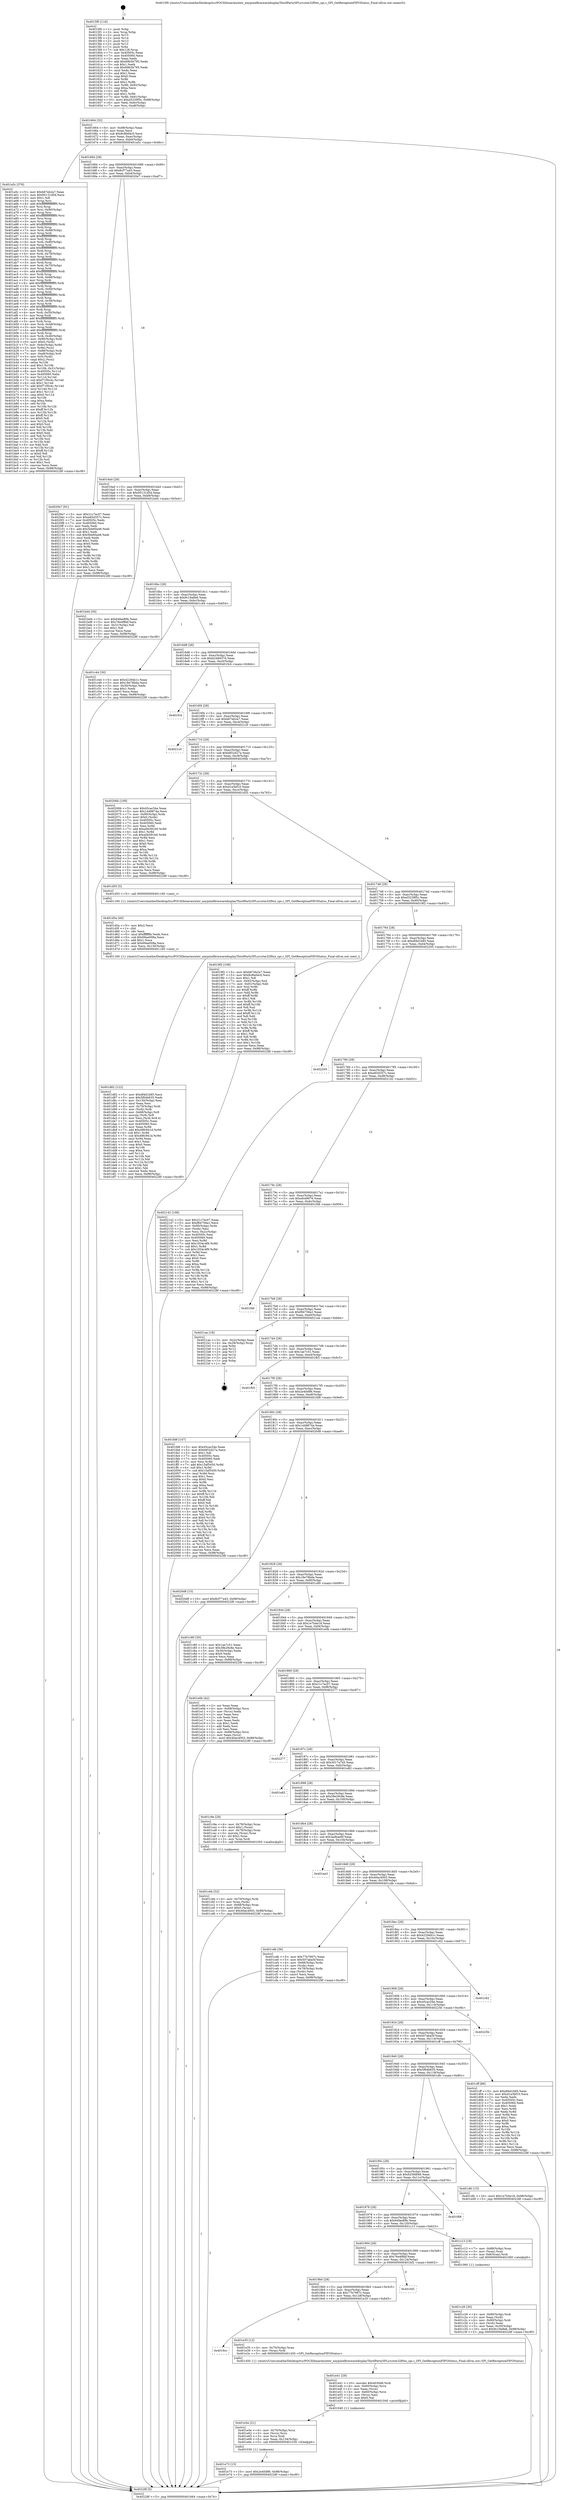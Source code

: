 digraph "0x4015f0" {
  label = "0x4015f0 (/mnt/c/Users/mathe/Desktop/tcc/POCII/binaries/extr_anypixelfirmwaredisplayThirdPartySPLsrcstm32f0xx_spi.c_SPI_GetReceptionFIFOStatus_Final-ollvm.out::main(0))"
  labelloc = "t"
  node[shape=record]

  Entry [label="",width=0.3,height=0.3,shape=circle,fillcolor=black,style=filled]
  "0x401664" [label="{
     0x401664 [32]\l
     | [instrs]\l
     &nbsp;&nbsp;0x401664 \<+6\>: mov -0x98(%rbp),%eax\l
     &nbsp;&nbsp;0x40166a \<+2\>: mov %eax,%ecx\l
     &nbsp;&nbsp;0x40166c \<+6\>: sub $0x8c8bd4c0,%ecx\l
     &nbsp;&nbsp;0x401672 \<+6\>: mov %eax,-0xac(%rbp)\l
     &nbsp;&nbsp;0x401678 \<+6\>: mov %ecx,-0xb0(%rbp)\l
     &nbsp;&nbsp;0x40167e \<+6\>: je 0000000000401a5c \<main+0x46c\>\l
  }"]
  "0x401a5c" [label="{
     0x401a5c [376]\l
     | [instrs]\l
     &nbsp;&nbsp;0x401a5c \<+5\>: mov $0xb67eb2a7,%eax\l
     &nbsp;&nbsp;0x401a61 \<+5\>: mov $0x95131d5d,%ecx\l
     &nbsp;&nbsp;0x401a66 \<+2\>: mov $0x1,%dl\l
     &nbsp;&nbsp;0x401a68 \<+3\>: mov %rsp,%rsi\l
     &nbsp;&nbsp;0x401a6b \<+4\>: add $0xfffffffffffffff0,%rsi\l
     &nbsp;&nbsp;0x401a6f \<+3\>: mov %rsi,%rsp\l
     &nbsp;&nbsp;0x401a72 \<+7\>: mov %rsi,-0x90(%rbp)\l
     &nbsp;&nbsp;0x401a79 \<+3\>: mov %rsp,%rsi\l
     &nbsp;&nbsp;0x401a7c \<+4\>: add $0xfffffffffffffff0,%rsi\l
     &nbsp;&nbsp;0x401a80 \<+3\>: mov %rsi,%rsp\l
     &nbsp;&nbsp;0x401a83 \<+3\>: mov %rsp,%rdi\l
     &nbsp;&nbsp;0x401a86 \<+4\>: add $0xfffffffffffffff0,%rdi\l
     &nbsp;&nbsp;0x401a8a \<+3\>: mov %rdi,%rsp\l
     &nbsp;&nbsp;0x401a8d \<+7\>: mov %rdi,-0x88(%rbp)\l
     &nbsp;&nbsp;0x401a94 \<+3\>: mov %rsp,%rdi\l
     &nbsp;&nbsp;0x401a97 \<+4\>: add $0xfffffffffffffff0,%rdi\l
     &nbsp;&nbsp;0x401a9b \<+3\>: mov %rdi,%rsp\l
     &nbsp;&nbsp;0x401a9e \<+4\>: mov %rdi,-0x80(%rbp)\l
     &nbsp;&nbsp;0x401aa2 \<+3\>: mov %rsp,%rdi\l
     &nbsp;&nbsp;0x401aa5 \<+4\>: add $0xfffffffffffffff0,%rdi\l
     &nbsp;&nbsp;0x401aa9 \<+3\>: mov %rdi,%rsp\l
     &nbsp;&nbsp;0x401aac \<+4\>: mov %rdi,-0x78(%rbp)\l
     &nbsp;&nbsp;0x401ab0 \<+3\>: mov %rsp,%rdi\l
     &nbsp;&nbsp;0x401ab3 \<+4\>: add $0xfffffffffffffff0,%rdi\l
     &nbsp;&nbsp;0x401ab7 \<+3\>: mov %rdi,%rsp\l
     &nbsp;&nbsp;0x401aba \<+4\>: mov %rdi,-0x70(%rbp)\l
     &nbsp;&nbsp;0x401abe \<+3\>: mov %rsp,%rdi\l
     &nbsp;&nbsp;0x401ac1 \<+4\>: add $0xfffffffffffffff0,%rdi\l
     &nbsp;&nbsp;0x401ac5 \<+3\>: mov %rdi,%rsp\l
     &nbsp;&nbsp;0x401ac8 \<+4\>: mov %rdi,-0x68(%rbp)\l
     &nbsp;&nbsp;0x401acc \<+3\>: mov %rsp,%rdi\l
     &nbsp;&nbsp;0x401acf \<+4\>: add $0xfffffffffffffff0,%rdi\l
     &nbsp;&nbsp;0x401ad3 \<+3\>: mov %rdi,%rsp\l
     &nbsp;&nbsp;0x401ad6 \<+4\>: mov %rdi,-0x60(%rbp)\l
     &nbsp;&nbsp;0x401ada \<+3\>: mov %rsp,%rdi\l
     &nbsp;&nbsp;0x401add \<+4\>: add $0xfffffffffffffff0,%rdi\l
     &nbsp;&nbsp;0x401ae1 \<+3\>: mov %rdi,%rsp\l
     &nbsp;&nbsp;0x401ae4 \<+4\>: mov %rdi,-0x58(%rbp)\l
     &nbsp;&nbsp;0x401ae8 \<+3\>: mov %rsp,%rdi\l
     &nbsp;&nbsp;0x401aeb \<+4\>: add $0xfffffffffffffff0,%rdi\l
     &nbsp;&nbsp;0x401aef \<+3\>: mov %rdi,%rsp\l
     &nbsp;&nbsp;0x401af2 \<+4\>: mov %rdi,-0x50(%rbp)\l
     &nbsp;&nbsp;0x401af6 \<+3\>: mov %rsp,%rdi\l
     &nbsp;&nbsp;0x401af9 \<+4\>: add $0xfffffffffffffff0,%rdi\l
     &nbsp;&nbsp;0x401afd \<+3\>: mov %rdi,%rsp\l
     &nbsp;&nbsp;0x401b00 \<+4\>: mov %rdi,-0x48(%rbp)\l
     &nbsp;&nbsp;0x401b04 \<+3\>: mov %rsp,%rdi\l
     &nbsp;&nbsp;0x401b07 \<+4\>: add $0xfffffffffffffff0,%rdi\l
     &nbsp;&nbsp;0x401b0b \<+3\>: mov %rdi,%rsp\l
     &nbsp;&nbsp;0x401b0e \<+4\>: mov %rdi,-0x40(%rbp)\l
     &nbsp;&nbsp;0x401b12 \<+7\>: mov -0x90(%rbp),%rdi\l
     &nbsp;&nbsp;0x401b19 \<+6\>: movl $0x0,(%rdi)\l
     &nbsp;&nbsp;0x401b1f \<+7\>: mov -0x9c(%rbp),%r8d\l
     &nbsp;&nbsp;0x401b26 \<+3\>: mov %r8d,(%rsi)\l
     &nbsp;&nbsp;0x401b29 \<+7\>: mov -0x88(%rbp),%rdi\l
     &nbsp;&nbsp;0x401b30 \<+7\>: mov -0xa8(%rbp),%r9\l
     &nbsp;&nbsp;0x401b37 \<+3\>: mov %r9,(%rdi)\l
     &nbsp;&nbsp;0x401b3a \<+3\>: cmpl $0x2,(%rsi)\l
     &nbsp;&nbsp;0x401b3d \<+4\>: setne %r10b\l
     &nbsp;&nbsp;0x401b41 \<+4\>: and $0x1,%r10b\l
     &nbsp;&nbsp;0x401b45 \<+4\>: mov %r10b,-0x31(%rbp)\l
     &nbsp;&nbsp;0x401b49 \<+8\>: mov 0x40505c,%r11d\l
     &nbsp;&nbsp;0x401b51 \<+7\>: mov 0x405060,%ebx\l
     &nbsp;&nbsp;0x401b58 \<+3\>: mov %r11d,%r14d\l
     &nbsp;&nbsp;0x401b5b \<+7\>: sub $0xf71f0c4c,%r14d\l
     &nbsp;&nbsp;0x401b62 \<+4\>: sub $0x1,%r14d\l
     &nbsp;&nbsp;0x401b66 \<+7\>: add $0xf71f0c4c,%r14d\l
     &nbsp;&nbsp;0x401b6d \<+4\>: imul %r14d,%r11d\l
     &nbsp;&nbsp;0x401b71 \<+4\>: and $0x1,%r11d\l
     &nbsp;&nbsp;0x401b75 \<+4\>: cmp $0x0,%r11d\l
     &nbsp;&nbsp;0x401b79 \<+4\>: sete %r10b\l
     &nbsp;&nbsp;0x401b7d \<+3\>: cmp $0xa,%ebx\l
     &nbsp;&nbsp;0x401b80 \<+4\>: setl %r15b\l
     &nbsp;&nbsp;0x401b84 \<+3\>: mov %r10b,%r12b\l
     &nbsp;&nbsp;0x401b87 \<+4\>: xor $0xff,%r12b\l
     &nbsp;&nbsp;0x401b8b \<+3\>: mov %r15b,%r13b\l
     &nbsp;&nbsp;0x401b8e \<+4\>: xor $0xff,%r13b\l
     &nbsp;&nbsp;0x401b92 \<+3\>: xor $0x0,%dl\l
     &nbsp;&nbsp;0x401b95 \<+3\>: mov %r12b,%sil\l
     &nbsp;&nbsp;0x401b98 \<+4\>: and $0x0,%sil\l
     &nbsp;&nbsp;0x401b9c \<+3\>: and %dl,%r10b\l
     &nbsp;&nbsp;0x401b9f \<+3\>: mov %r13b,%dil\l
     &nbsp;&nbsp;0x401ba2 \<+4\>: and $0x0,%dil\l
     &nbsp;&nbsp;0x401ba6 \<+3\>: and %dl,%r15b\l
     &nbsp;&nbsp;0x401ba9 \<+3\>: or %r10b,%sil\l
     &nbsp;&nbsp;0x401bac \<+3\>: or %r15b,%dil\l
     &nbsp;&nbsp;0x401baf \<+3\>: xor %dil,%sil\l
     &nbsp;&nbsp;0x401bb2 \<+3\>: or %r13b,%r12b\l
     &nbsp;&nbsp;0x401bb5 \<+4\>: xor $0xff,%r12b\l
     &nbsp;&nbsp;0x401bb9 \<+3\>: or $0x0,%dl\l
     &nbsp;&nbsp;0x401bbc \<+3\>: and %dl,%r12b\l
     &nbsp;&nbsp;0x401bbf \<+3\>: or %r12b,%sil\l
     &nbsp;&nbsp;0x401bc2 \<+4\>: test $0x1,%sil\l
     &nbsp;&nbsp;0x401bc6 \<+3\>: cmovne %ecx,%eax\l
     &nbsp;&nbsp;0x401bc9 \<+6\>: mov %eax,-0x98(%rbp)\l
     &nbsp;&nbsp;0x401bcf \<+5\>: jmp 000000000040228f \<main+0xc9f\>\l
  }"]
  "0x401684" [label="{
     0x401684 [28]\l
     | [instrs]\l
     &nbsp;&nbsp;0x401684 \<+5\>: jmp 0000000000401689 \<main+0x99\>\l
     &nbsp;&nbsp;0x401689 \<+6\>: mov -0xac(%rbp),%eax\l
     &nbsp;&nbsp;0x40168f \<+5\>: sub $0x8cf77a43,%eax\l
     &nbsp;&nbsp;0x401694 \<+6\>: mov %eax,-0xb4(%rbp)\l
     &nbsp;&nbsp;0x40169a \<+6\>: je 00000000004020e7 \<main+0xaf7\>\l
  }"]
  Exit [label="",width=0.3,height=0.3,shape=circle,fillcolor=black,style=filled,peripheries=2]
  "0x4020e7" [label="{
     0x4020e7 [91]\l
     | [instrs]\l
     &nbsp;&nbsp;0x4020e7 \<+5\>: mov $0x21c7ec07,%eax\l
     &nbsp;&nbsp;0x4020ec \<+5\>: mov $0xe65d357c,%ecx\l
     &nbsp;&nbsp;0x4020f1 \<+7\>: mov 0x40505c,%edx\l
     &nbsp;&nbsp;0x4020f8 \<+7\>: mov 0x405060,%esi\l
     &nbsp;&nbsp;0x4020ff \<+2\>: mov %edx,%edi\l
     &nbsp;&nbsp;0x402101 \<+6\>: add $0x5bb60a48,%edi\l
     &nbsp;&nbsp;0x402107 \<+3\>: sub $0x1,%edi\l
     &nbsp;&nbsp;0x40210a \<+6\>: sub $0x5bb60a48,%edi\l
     &nbsp;&nbsp;0x402110 \<+3\>: imul %edi,%edx\l
     &nbsp;&nbsp;0x402113 \<+3\>: and $0x1,%edx\l
     &nbsp;&nbsp;0x402116 \<+3\>: cmp $0x0,%edx\l
     &nbsp;&nbsp;0x402119 \<+4\>: sete %r8b\l
     &nbsp;&nbsp;0x40211d \<+3\>: cmp $0xa,%esi\l
     &nbsp;&nbsp;0x402120 \<+4\>: setl %r9b\l
     &nbsp;&nbsp;0x402124 \<+3\>: mov %r8b,%r10b\l
     &nbsp;&nbsp;0x402127 \<+3\>: and %r9b,%r10b\l
     &nbsp;&nbsp;0x40212a \<+3\>: xor %r9b,%r8b\l
     &nbsp;&nbsp;0x40212d \<+3\>: or %r8b,%r10b\l
     &nbsp;&nbsp;0x402130 \<+4\>: test $0x1,%r10b\l
     &nbsp;&nbsp;0x402134 \<+3\>: cmovne %ecx,%eax\l
     &nbsp;&nbsp;0x402137 \<+6\>: mov %eax,-0x98(%rbp)\l
     &nbsp;&nbsp;0x40213d \<+5\>: jmp 000000000040228f \<main+0xc9f\>\l
  }"]
  "0x4016a0" [label="{
     0x4016a0 [28]\l
     | [instrs]\l
     &nbsp;&nbsp;0x4016a0 \<+5\>: jmp 00000000004016a5 \<main+0xb5\>\l
     &nbsp;&nbsp;0x4016a5 \<+6\>: mov -0xac(%rbp),%eax\l
     &nbsp;&nbsp;0x4016ab \<+5\>: sub $0x95131d5d,%eax\l
     &nbsp;&nbsp;0x4016b0 \<+6\>: mov %eax,-0xb8(%rbp)\l
     &nbsp;&nbsp;0x4016b6 \<+6\>: je 0000000000401bd4 \<main+0x5e4\>\l
  }"]
  "0x401e73" [label="{
     0x401e73 [15]\l
     | [instrs]\l
     &nbsp;&nbsp;0x401e73 \<+10\>: movl $0x2e40d86,-0x98(%rbp)\l
     &nbsp;&nbsp;0x401e7d \<+5\>: jmp 000000000040228f \<main+0xc9f\>\l
  }"]
  "0x401bd4" [label="{
     0x401bd4 [30]\l
     | [instrs]\l
     &nbsp;&nbsp;0x401bd4 \<+5\>: mov $0x64fae89b,%eax\l
     &nbsp;&nbsp;0x401bd9 \<+5\>: mov $0x76e4f8bf,%ecx\l
     &nbsp;&nbsp;0x401bde \<+3\>: mov -0x31(%rbp),%dl\l
     &nbsp;&nbsp;0x401be1 \<+3\>: test $0x1,%dl\l
     &nbsp;&nbsp;0x401be4 \<+3\>: cmovne %ecx,%eax\l
     &nbsp;&nbsp;0x401be7 \<+6\>: mov %eax,-0x98(%rbp)\l
     &nbsp;&nbsp;0x401bed \<+5\>: jmp 000000000040228f \<main+0xc9f\>\l
  }"]
  "0x4016bc" [label="{
     0x4016bc [28]\l
     | [instrs]\l
     &nbsp;&nbsp;0x4016bc \<+5\>: jmp 00000000004016c1 \<main+0xd1\>\l
     &nbsp;&nbsp;0x4016c1 \<+6\>: mov -0xac(%rbp),%eax\l
     &nbsp;&nbsp;0x4016c7 \<+5\>: sub $0x9c19a8e6,%eax\l
     &nbsp;&nbsp;0x4016cc \<+6\>: mov %eax,-0xbc(%rbp)\l
     &nbsp;&nbsp;0x4016d2 \<+6\>: je 0000000000401c44 \<main+0x654\>\l
  }"]
  "0x401e5e" [label="{
     0x401e5e [21]\l
     | [instrs]\l
     &nbsp;&nbsp;0x401e5e \<+4\>: mov -0x70(%rbp),%rcx\l
     &nbsp;&nbsp;0x401e62 \<+3\>: mov (%rcx),%rcx\l
     &nbsp;&nbsp;0x401e65 \<+3\>: mov %rcx,%rdi\l
     &nbsp;&nbsp;0x401e68 \<+6\>: mov %eax,-0x134(%rbp)\l
     &nbsp;&nbsp;0x401e6e \<+5\>: call 0000000000401030 \<free@plt\>\l
     | [calls]\l
     &nbsp;&nbsp;0x401030 \{1\} (unknown)\l
  }"]
  "0x401c44" [label="{
     0x401c44 [30]\l
     | [instrs]\l
     &nbsp;&nbsp;0x401c44 \<+5\>: mov $0x42294b1c,%eax\l
     &nbsp;&nbsp;0x401c49 \<+5\>: mov $0x18e78bda,%ecx\l
     &nbsp;&nbsp;0x401c4e \<+3\>: mov -0x30(%rbp),%edx\l
     &nbsp;&nbsp;0x401c51 \<+3\>: cmp $0x1,%edx\l
     &nbsp;&nbsp;0x401c54 \<+3\>: cmovl %ecx,%eax\l
     &nbsp;&nbsp;0x401c57 \<+6\>: mov %eax,-0x98(%rbp)\l
     &nbsp;&nbsp;0x401c5d \<+5\>: jmp 000000000040228f \<main+0xc9f\>\l
  }"]
  "0x4016d8" [label="{
     0x4016d8 [28]\l
     | [instrs]\l
     &nbsp;&nbsp;0x4016d8 \<+5\>: jmp 00000000004016dd \<main+0xed\>\l
     &nbsp;&nbsp;0x4016dd \<+6\>: mov -0xac(%rbp),%eax\l
     &nbsp;&nbsp;0x4016e3 \<+5\>: sub $0xb248457d,%eax\l
     &nbsp;&nbsp;0x4016e8 \<+6\>: mov %eax,-0xc0(%rbp)\l
     &nbsp;&nbsp;0x4016ee \<+6\>: je 0000000000401fc4 \<main+0x9d4\>\l
  }"]
  "0x401e41" [label="{
     0x401e41 [29]\l
     | [instrs]\l
     &nbsp;&nbsp;0x401e41 \<+10\>: movabs $0x4030d6,%rdi\l
     &nbsp;&nbsp;0x401e4b \<+4\>: mov -0x60(%rbp),%rcx\l
     &nbsp;&nbsp;0x401e4f \<+2\>: mov %eax,(%rcx)\l
     &nbsp;&nbsp;0x401e51 \<+4\>: mov -0x60(%rbp),%rcx\l
     &nbsp;&nbsp;0x401e55 \<+2\>: mov (%rcx),%esi\l
     &nbsp;&nbsp;0x401e57 \<+2\>: mov $0x0,%al\l
     &nbsp;&nbsp;0x401e59 \<+5\>: call 0000000000401040 \<printf@plt\>\l
     | [calls]\l
     &nbsp;&nbsp;0x401040 \{1\} (unknown)\l
  }"]
  "0x401fc4" [label="{
     0x401fc4\l
  }", style=dashed]
  "0x4016f4" [label="{
     0x4016f4 [28]\l
     | [instrs]\l
     &nbsp;&nbsp;0x4016f4 \<+5\>: jmp 00000000004016f9 \<main+0x109\>\l
     &nbsp;&nbsp;0x4016f9 \<+6\>: mov -0xac(%rbp),%eax\l
     &nbsp;&nbsp;0x4016ff \<+5\>: sub $0xb67eb2a7,%eax\l
     &nbsp;&nbsp;0x401704 \<+6\>: mov %eax,-0xc4(%rbp)\l
     &nbsp;&nbsp;0x40170a \<+6\>: je 00000000004021c0 \<main+0xbd0\>\l
  }"]
  "0x4019cc" [label="{
     0x4019cc\l
  }", style=dashed]
  "0x4021c0" [label="{
     0x4021c0\l
  }", style=dashed]
  "0x401710" [label="{
     0x401710 [28]\l
     | [instrs]\l
     &nbsp;&nbsp;0x401710 \<+5\>: jmp 0000000000401715 \<main+0x125\>\l
     &nbsp;&nbsp;0x401715 \<+6\>: mov -0xac(%rbp),%eax\l
     &nbsp;&nbsp;0x40171b \<+5\>: sub $0xb852d27a,%eax\l
     &nbsp;&nbsp;0x401720 \<+6\>: mov %eax,-0xc8(%rbp)\l
     &nbsp;&nbsp;0x401726 \<+6\>: je 000000000040206b \<main+0xa7b\>\l
  }"]
  "0x401e35" [label="{
     0x401e35 [12]\l
     | [instrs]\l
     &nbsp;&nbsp;0x401e35 \<+4\>: mov -0x70(%rbp),%rax\l
     &nbsp;&nbsp;0x401e39 \<+3\>: mov (%rax),%rdi\l
     &nbsp;&nbsp;0x401e3c \<+5\>: call 0000000000401450 \<SPI_GetReceptionFIFOStatus\>\l
     | [calls]\l
     &nbsp;&nbsp;0x401450 \{1\} (/mnt/c/Users/mathe/Desktop/tcc/POCII/binaries/extr_anypixelfirmwaredisplayThirdPartySPLsrcstm32f0xx_spi.c_SPI_GetReceptionFIFOStatus_Final-ollvm.out::SPI_GetReceptionFIFOStatus)\l
  }"]
  "0x40206b" [label="{
     0x40206b [109]\l
     | [instrs]\l
     &nbsp;&nbsp;0x40206b \<+5\>: mov $0x45cac54e,%eax\l
     &nbsp;&nbsp;0x402070 \<+5\>: mov $0x1448874a,%ecx\l
     &nbsp;&nbsp;0x402075 \<+7\>: mov -0x90(%rbp),%rdx\l
     &nbsp;&nbsp;0x40207c \<+6\>: movl $0x0,(%rdx)\l
     &nbsp;&nbsp;0x402082 \<+7\>: mov 0x40505c,%esi\l
     &nbsp;&nbsp;0x402089 \<+7\>: mov 0x405060,%edi\l
     &nbsp;&nbsp;0x402090 \<+3\>: mov %esi,%r8d\l
     &nbsp;&nbsp;0x402093 \<+7\>: add $0xa0b591b0,%r8d\l
     &nbsp;&nbsp;0x40209a \<+4\>: sub $0x1,%r8d\l
     &nbsp;&nbsp;0x40209e \<+7\>: sub $0xa0b591b0,%r8d\l
     &nbsp;&nbsp;0x4020a5 \<+4\>: imul %r8d,%esi\l
     &nbsp;&nbsp;0x4020a9 \<+3\>: and $0x1,%esi\l
     &nbsp;&nbsp;0x4020ac \<+3\>: cmp $0x0,%esi\l
     &nbsp;&nbsp;0x4020af \<+4\>: sete %r9b\l
     &nbsp;&nbsp;0x4020b3 \<+3\>: cmp $0xa,%edi\l
     &nbsp;&nbsp;0x4020b6 \<+4\>: setl %r10b\l
     &nbsp;&nbsp;0x4020ba \<+3\>: mov %r9b,%r11b\l
     &nbsp;&nbsp;0x4020bd \<+3\>: and %r10b,%r11b\l
     &nbsp;&nbsp;0x4020c0 \<+3\>: xor %r10b,%r9b\l
     &nbsp;&nbsp;0x4020c3 \<+3\>: or %r9b,%r11b\l
     &nbsp;&nbsp;0x4020c6 \<+4\>: test $0x1,%r11b\l
     &nbsp;&nbsp;0x4020ca \<+3\>: cmovne %ecx,%eax\l
     &nbsp;&nbsp;0x4020cd \<+6\>: mov %eax,-0x98(%rbp)\l
     &nbsp;&nbsp;0x4020d3 \<+5\>: jmp 000000000040228f \<main+0xc9f\>\l
  }"]
  "0x40172c" [label="{
     0x40172c [28]\l
     | [instrs]\l
     &nbsp;&nbsp;0x40172c \<+5\>: jmp 0000000000401731 \<main+0x141\>\l
     &nbsp;&nbsp;0x401731 \<+6\>: mov -0xac(%rbp),%eax\l
     &nbsp;&nbsp;0x401737 \<+5\>: sub $0xd1a3bf10,%eax\l
     &nbsp;&nbsp;0x40173c \<+6\>: mov %eax,-0xcc(%rbp)\l
     &nbsp;&nbsp;0x401742 \<+6\>: je 0000000000401d55 \<main+0x765\>\l
  }"]
  "0x4019b0" [label="{
     0x4019b0 [28]\l
     | [instrs]\l
     &nbsp;&nbsp;0x4019b0 \<+5\>: jmp 00000000004019b5 \<main+0x3c5\>\l
     &nbsp;&nbsp;0x4019b5 \<+6\>: mov -0xac(%rbp),%eax\l
     &nbsp;&nbsp;0x4019bb \<+5\>: sub $0x77b7997c,%eax\l
     &nbsp;&nbsp;0x4019c0 \<+6\>: mov %eax,-0x128(%rbp)\l
     &nbsp;&nbsp;0x4019c6 \<+6\>: je 0000000000401e35 \<main+0x845\>\l
  }"]
  "0x401d55" [label="{
     0x401d55 [5]\l
     | [instrs]\l
     &nbsp;&nbsp;0x401d55 \<+5\>: call 0000000000401160 \<next_i\>\l
     | [calls]\l
     &nbsp;&nbsp;0x401160 \{1\} (/mnt/c/Users/mathe/Desktop/tcc/POCII/binaries/extr_anypixelfirmwaredisplayThirdPartySPLsrcstm32f0xx_spi.c_SPI_GetReceptionFIFOStatus_Final-ollvm.out::next_i)\l
  }"]
  "0x401748" [label="{
     0x401748 [28]\l
     | [instrs]\l
     &nbsp;&nbsp;0x401748 \<+5\>: jmp 000000000040174d \<main+0x15d\>\l
     &nbsp;&nbsp;0x40174d \<+6\>: mov -0xac(%rbp),%eax\l
     &nbsp;&nbsp;0x401753 \<+5\>: sub $0xd3239f5c,%eax\l
     &nbsp;&nbsp;0x401758 \<+6\>: mov %eax,-0xd0(%rbp)\l
     &nbsp;&nbsp;0x40175e \<+6\>: je 00000000004019f2 \<main+0x402\>\l
  }"]
  "0x401bf2" [label="{
     0x401bf2\l
  }", style=dashed]
  "0x4019f2" [label="{
     0x4019f2 [106]\l
     | [instrs]\l
     &nbsp;&nbsp;0x4019f2 \<+5\>: mov $0xb67eb2a7,%eax\l
     &nbsp;&nbsp;0x4019f7 \<+5\>: mov $0x8c8bd4c0,%ecx\l
     &nbsp;&nbsp;0x4019fc \<+2\>: mov $0x1,%dl\l
     &nbsp;&nbsp;0x4019fe \<+7\>: mov -0x92(%rbp),%sil\l
     &nbsp;&nbsp;0x401a05 \<+7\>: mov -0x91(%rbp),%dil\l
     &nbsp;&nbsp;0x401a0c \<+3\>: mov %sil,%r8b\l
     &nbsp;&nbsp;0x401a0f \<+4\>: xor $0xff,%r8b\l
     &nbsp;&nbsp;0x401a13 \<+3\>: mov %dil,%r9b\l
     &nbsp;&nbsp;0x401a16 \<+4\>: xor $0xff,%r9b\l
     &nbsp;&nbsp;0x401a1a \<+3\>: xor $0x1,%dl\l
     &nbsp;&nbsp;0x401a1d \<+3\>: mov %r8b,%r10b\l
     &nbsp;&nbsp;0x401a20 \<+4\>: and $0xff,%r10b\l
     &nbsp;&nbsp;0x401a24 \<+3\>: and %dl,%sil\l
     &nbsp;&nbsp;0x401a27 \<+3\>: mov %r9b,%r11b\l
     &nbsp;&nbsp;0x401a2a \<+4\>: and $0xff,%r11b\l
     &nbsp;&nbsp;0x401a2e \<+3\>: and %dl,%dil\l
     &nbsp;&nbsp;0x401a31 \<+3\>: or %sil,%r10b\l
     &nbsp;&nbsp;0x401a34 \<+3\>: or %dil,%r11b\l
     &nbsp;&nbsp;0x401a37 \<+3\>: xor %r11b,%r10b\l
     &nbsp;&nbsp;0x401a3a \<+3\>: or %r9b,%r8b\l
     &nbsp;&nbsp;0x401a3d \<+4\>: xor $0xff,%r8b\l
     &nbsp;&nbsp;0x401a41 \<+3\>: or $0x1,%dl\l
     &nbsp;&nbsp;0x401a44 \<+3\>: and %dl,%r8b\l
     &nbsp;&nbsp;0x401a47 \<+3\>: or %r8b,%r10b\l
     &nbsp;&nbsp;0x401a4a \<+4\>: test $0x1,%r10b\l
     &nbsp;&nbsp;0x401a4e \<+3\>: cmovne %ecx,%eax\l
     &nbsp;&nbsp;0x401a51 \<+6\>: mov %eax,-0x98(%rbp)\l
     &nbsp;&nbsp;0x401a57 \<+5\>: jmp 000000000040228f \<main+0xc9f\>\l
  }"]
  "0x401764" [label="{
     0x401764 [28]\l
     | [instrs]\l
     &nbsp;&nbsp;0x401764 \<+5\>: jmp 0000000000401769 \<main+0x179\>\l
     &nbsp;&nbsp;0x401769 \<+6\>: mov -0xac(%rbp),%eax\l
     &nbsp;&nbsp;0x40176f \<+5\>: sub $0xdf4d1b85,%eax\l
     &nbsp;&nbsp;0x401774 \<+6\>: mov %eax,-0xd4(%rbp)\l
     &nbsp;&nbsp;0x40177a \<+6\>: je 0000000000402205 \<main+0xc15\>\l
  }"]
  "0x40228f" [label="{
     0x40228f [5]\l
     | [instrs]\l
     &nbsp;&nbsp;0x40228f \<+5\>: jmp 0000000000401664 \<main+0x74\>\l
  }"]
  "0x4015f0" [label="{
     0x4015f0 [116]\l
     | [instrs]\l
     &nbsp;&nbsp;0x4015f0 \<+1\>: push %rbp\l
     &nbsp;&nbsp;0x4015f1 \<+3\>: mov %rsp,%rbp\l
     &nbsp;&nbsp;0x4015f4 \<+2\>: push %r15\l
     &nbsp;&nbsp;0x4015f6 \<+2\>: push %r14\l
     &nbsp;&nbsp;0x4015f8 \<+2\>: push %r13\l
     &nbsp;&nbsp;0x4015fa \<+2\>: push %r12\l
     &nbsp;&nbsp;0x4015fc \<+1\>: push %rbx\l
     &nbsp;&nbsp;0x4015fd \<+7\>: sub $0x128,%rsp\l
     &nbsp;&nbsp;0x401604 \<+7\>: mov 0x40505c,%eax\l
     &nbsp;&nbsp;0x40160b \<+7\>: mov 0x405060,%ecx\l
     &nbsp;&nbsp;0x401612 \<+2\>: mov %eax,%edx\l
     &nbsp;&nbsp;0x401614 \<+6\>: add $0x69b5b795,%edx\l
     &nbsp;&nbsp;0x40161a \<+3\>: sub $0x1,%edx\l
     &nbsp;&nbsp;0x40161d \<+6\>: sub $0x69b5b795,%edx\l
     &nbsp;&nbsp;0x401623 \<+3\>: imul %edx,%eax\l
     &nbsp;&nbsp;0x401626 \<+3\>: and $0x1,%eax\l
     &nbsp;&nbsp;0x401629 \<+3\>: cmp $0x0,%eax\l
     &nbsp;&nbsp;0x40162c \<+4\>: sete %r8b\l
     &nbsp;&nbsp;0x401630 \<+4\>: and $0x1,%r8b\l
     &nbsp;&nbsp;0x401634 \<+7\>: mov %r8b,-0x92(%rbp)\l
     &nbsp;&nbsp;0x40163b \<+3\>: cmp $0xa,%ecx\l
     &nbsp;&nbsp;0x40163e \<+4\>: setl %r8b\l
     &nbsp;&nbsp;0x401642 \<+4\>: and $0x1,%r8b\l
     &nbsp;&nbsp;0x401646 \<+7\>: mov %r8b,-0x91(%rbp)\l
     &nbsp;&nbsp;0x40164d \<+10\>: movl $0xd3239f5c,-0x98(%rbp)\l
     &nbsp;&nbsp;0x401657 \<+6\>: mov %edi,-0x9c(%rbp)\l
     &nbsp;&nbsp;0x40165d \<+7\>: mov %rsi,-0xa8(%rbp)\l
  }"]
  "0x401d82" [label="{
     0x401d82 [122]\l
     | [instrs]\l
     &nbsp;&nbsp;0x401d82 \<+5\>: mov $0xdf4d1b85,%ecx\l
     &nbsp;&nbsp;0x401d87 \<+5\>: mov $0x5f64b635,%edx\l
     &nbsp;&nbsp;0x401d8c \<+6\>: mov -0x130(%rbp),%esi\l
     &nbsp;&nbsp;0x401d92 \<+3\>: imul %eax,%esi\l
     &nbsp;&nbsp;0x401d95 \<+4\>: mov -0x70(%rbp),%rdi\l
     &nbsp;&nbsp;0x401d99 \<+3\>: mov (%rdi),%rdi\l
     &nbsp;&nbsp;0x401d9c \<+4\>: mov -0x68(%rbp),%r8\l
     &nbsp;&nbsp;0x401da0 \<+3\>: movslq (%r8),%r8\l
     &nbsp;&nbsp;0x401da3 \<+4\>: mov %esi,(%rdi,%r8,4)\l
     &nbsp;&nbsp;0x401da7 \<+7\>: mov 0x40505c,%eax\l
     &nbsp;&nbsp;0x401dae \<+7\>: mov 0x405060,%esi\l
     &nbsp;&nbsp;0x401db5 \<+3\>: mov %eax,%r9d\l
     &nbsp;&nbsp;0x401db8 \<+7\>: add $0x48fc941d,%r9d\l
     &nbsp;&nbsp;0x401dbf \<+4\>: sub $0x1,%r9d\l
     &nbsp;&nbsp;0x401dc3 \<+7\>: sub $0x48fc941d,%r9d\l
     &nbsp;&nbsp;0x401dca \<+4\>: imul %r9d,%eax\l
     &nbsp;&nbsp;0x401dce \<+3\>: and $0x1,%eax\l
     &nbsp;&nbsp;0x401dd1 \<+3\>: cmp $0x0,%eax\l
     &nbsp;&nbsp;0x401dd4 \<+4\>: sete %r10b\l
     &nbsp;&nbsp;0x401dd8 \<+3\>: cmp $0xa,%esi\l
     &nbsp;&nbsp;0x401ddb \<+4\>: setl %r11b\l
     &nbsp;&nbsp;0x401ddf \<+3\>: mov %r10b,%bl\l
     &nbsp;&nbsp;0x401de2 \<+3\>: and %r11b,%bl\l
     &nbsp;&nbsp;0x401de5 \<+3\>: xor %r11b,%r10b\l
     &nbsp;&nbsp;0x401de8 \<+3\>: or %r10b,%bl\l
     &nbsp;&nbsp;0x401deb \<+3\>: test $0x1,%bl\l
     &nbsp;&nbsp;0x401dee \<+3\>: cmovne %edx,%ecx\l
     &nbsp;&nbsp;0x401df1 \<+6\>: mov %ecx,-0x98(%rbp)\l
     &nbsp;&nbsp;0x401df7 \<+5\>: jmp 000000000040228f \<main+0xc9f\>\l
  }"]
  "0x401d5a" [label="{
     0x401d5a [40]\l
     | [instrs]\l
     &nbsp;&nbsp;0x401d5a \<+5\>: mov $0x2,%ecx\l
     &nbsp;&nbsp;0x401d5f \<+1\>: cltd\l
     &nbsp;&nbsp;0x401d60 \<+2\>: idiv %ecx\l
     &nbsp;&nbsp;0x401d62 \<+6\>: imul $0xfffffffe,%edx,%ecx\l
     &nbsp;&nbsp;0x401d68 \<+6\>: sub $0x69ae008a,%ecx\l
     &nbsp;&nbsp;0x401d6e \<+3\>: add $0x1,%ecx\l
     &nbsp;&nbsp;0x401d71 \<+6\>: add $0x69ae008a,%ecx\l
     &nbsp;&nbsp;0x401d77 \<+6\>: mov %ecx,-0x130(%rbp)\l
     &nbsp;&nbsp;0x401d7d \<+5\>: call 0000000000401160 \<next_i\>\l
     | [calls]\l
     &nbsp;&nbsp;0x401160 \{1\} (/mnt/c/Users/mathe/Desktop/tcc/POCII/binaries/extr_anypixelfirmwaredisplayThirdPartySPLsrcstm32f0xx_spi.c_SPI_GetReceptionFIFOStatus_Final-ollvm.out::next_i)\l
  }"]
  "0x402205" [label="{
     0x402205\l
  }", style=dashed]
  "0x401780" [label="{
     0x401780 [28]\l
     | [instrs]\l
     &nbsp;&nbsp;0x401780 \<+5\>: jmp 0000000000401785 \<main+0x195\>\l
     &nbsp;&nbsp;0x401785 \<+6\>: mov -0xac(%rbp),%eax\l
     &nbsp;&nbsp;0x40178b \<+5\>: sub $0xe65d357c,%eax\l
     &nbsp;&nbsp;0x401790 \<+6\>: mov %eax,-0xd8(%rbp)\l
     &nbsp;&nbsp;0x401796 \<+6\>: je 0000000000402142 \<main+0xb52\>\l
  }"]
  "0x401cbb" [label="{
     0x401cbb [32]\l
     | [instrs]\l
     &nbsp;&nbsp;0x401cbb \<+4\>: mov -0x70(%rbp),%rdi\l
     &nbsp;&nbsp;0x401cbf \<+3\>: mov %rax,(%rdi)\l
     &nbsp;&nbsp;0x401cc2 \<+4\>: mov -0x68(%rbp),%rax\l
     &nbsp;&nbsp;0x401cc6 \<+6\>: movl $0x0,(%rax)\l
     &nbsp;&nbsp;0x401ccc \<+10\>: movl $0x40ac4003,-0x98(%rbp)\l
     &nbsp;&nbsp;0x401cd6 \<+5\>: jmp 000000000040228f \<main+0xc9f\>\l
  }"]
  "0x402142" [label="{
     0x402142 [108]\l
     | [instrs]\l
     &nbsp;&nbsp;0x402142 \<+5\>: mov $0x21c7ec07,%eax\l
     &nbsp;&nbsp;0x402147 \<+5\>: mov $0xf84756a1,%ecx\l
     &nbsp;&nbsp;0x40214c \<+7\>: mov -0x90(%rbp),%rdx\l
     &nbsp;&nbsp;0x402153 \<+2\>: mov (%rdx),%esi\l
     &nbsp;&nbsp;0x402155 \<+3\>: mov %esi,-0x2c(%rbp)\l
     &nbsp;&nbsp;0x402158 \<+7\>: mov 0x40505c,%esi\l
     &nbsp;&nbsp;0x40215f \<+7\>: mov 0x405060,%edi\l
     &nbsp;&nbsp;0x402166 \<+3\>: mov %esi,%r8d\l
     &nbsp;&nbsp;0x402169 \<+7\>: add $0x1934c4f9,%r8d\l
     &nbsp;&nbsp;0x402170 \<+4\>: sub $0x1,%r8d\l
     &nbsp;&nbsp;0x402174 \<+7\>: sub $0x1934c4f9,%r8d\l
     &nbsp;&nbsp;0x40217b \<+4\>: imul %r8d,%esi\l
     &nbsp;&nbsp;0x40217f \<+3\>: and $0x1,%esi\l
     &nbsp;&nbsp;0x402182 \<+3\>: cmp $0x0,%esi\l
     &nbsp;&nbsp;0x402185 \<+4\>: sete %r9b\l
     &nbsp;&nbsp;0x402189 \<+3\>: cmp $0xa,%edi\l
     &nbsp;&nbsp;0x40218c \<+4\>: setl %r10b\l
     &nbsp;&nbsp;0x402190 \<+3\>: mov %r9b,%r11b\l
     &nbsp;&nbsp;0x402193 \<+3\>: and %r10b,%r11b\l
     &nbsp;&nbsp;0x402196 \<+3\>: xor %r10b,%r9b\l
     &nbsp;&nbsp;0x402199 \<+3\>: or %r9b,%r11b\l
     &nbsp;&nbsp;0x40219c \<+4\>: test $0x1,%r11b\l
     &nbsp;&nbsp;0x4021a0 \<+3\>: cmovne %ecx,%eax\l
     &nbsp;&nbsp;0x4021a3 \<+6\>: mov %eax,-0x98(%rbp)\l
     &nbsp;&nbsp;0x4021a9 \<+5\>: jmp 000000000040228f \<main+0xc9f\>\l
  }"]
  "0x40179c" [label="{
     0x40179c [28]\l
     | [instrs]\l
     &nbsp;&nbsp;0x40179c \<+5\>: jmp 00000000004017a1 \<main+0x1b1\>\l
     &nbsp;&nbsp;0x4017a1 \<+6\>: mov -0xac(%rbp),%eax\l
     &nbsp;&nbsp;0x4017a7 \<+5\>: sub $0xefcd9876,%eax\l
     &nbsp;&nbsp;0x4017ac \<+6\>: mov %eax,-0xdc(%rbp)\l
     &nbsp;&nbsp;0x4017b2 \<+6\>: je 0000000000401f46 \<main+0x956\>\l
  }"]
  "0x401c26" [label="{
     0x401c26 [30]\l
     | [instrs]\l
     &nbsp;&nbsp;0x401c26 \<+4\>: mov -0x80(%rbp),%rdi\l
     &nbsp;&nbsp;0x401c2a \<+2\>: mov %eax,(%rdi)\l
     &nbsp;&nbsp;0x401c2c \<+4\>: mov -0x80(%rbp),%rdi\l
     &nbsp;&nbsp;0x401c30 \<+2\>: mov (%rdi),%eax\l
     &nbsp;&nbsp;0x401c32 \<+3\>: mov %eax,-0x30(%rbp)\l
     &nbsp;&nbsp;0x401c35 \<+10\>: movl $0x9c19a8e6,-0x98(%rbp)\l
     &nbsp;&nbsp;0x401c3f \<+5\>: jmp 000000000040228f \<main+0xc9f\>\l
  }"]
  "0x401f46" [label="{
     0x401f46\l
  }", style=dashed]
  "0x4017b8" [label="{
     0x4017b8 [28]\l
     | [instrs]\l
     &nbsp;&nbsp;0x4017b8 \<+5\>: jmp 00000000004017bd \<main+0x1cd\>\l
     &nbsp;&nbsp;0x4017bd \<+6\>: mov -0xac(%rbp),%eax\l
     &nbsp;&nbsp;0x4017c3 \<+5\>: sub $0xf84756a1,%eax\l
     &nbsp;&nbsp;0x4017c8 \<+6\>: mov %eax,-0xe0(%rbp)\l
     &nbsp;&nbsp;0x4017ce \<+6\>: je 00000000004021ae \<main+0xbbe\>\l
  }"]
  "0x401994" [label="{
     0x401994 [28]\l
     | [instrs]\l
     &nbsp;&nbsp;0x401994 \<+5\>: jmp 0000000000401999 \<main+0x3a9\>\l
     &nbsp;&nbsp;0x401999 \<+6\>: mov -0xac(%rbp),%eax\l
     &nbsp;&nbsp;0x40199f \<+5\>: sub $0x76e4f8bf,%eax\l
     &nbsp;&nbsp;0x4019a4 \<+6\>: mov %eax,-0x124(%rbp)\l
     &nbsp;&nbsp;0x4019aa \<+6\>: je 0000000000401bf2 \<main+0x602\>\l
  }"]
  "0x4021ae" [label="{
     0x4021ae [18]\l
     | [instrs]\l
     &nbsp;&nbsp;0x4021ae \<+3\>: mov -0x2c(%rbp),%eax\l
     &nbsp;&nbsp;0x4021b1 \<+4\>: lea -0x28(%rbp),%rsp\l
     &nbsp;&nbsp;0x4021b5 \<+1\>: pop %rbx\l
     &nbsp;&nbsp;0x4021b6 \<+2\>: pop %r12\l
     &nbsp;&nbsp;0x4021b8 \<+2\>: pop %r13\l
     &nbsp;&nbsp;0x4021ba \<+2\>: pop %r14\l
     &nbsp;&nbsp;0x4021bc \<+2\>: pop %r15\l
     &nbsp;&nbsp;0x4021be \<+1\>: pop %rbp\l
     &nbsp;&nbsp;0x4021bf \<+1\>: ret\l
  }"]
  "0x4017d4" [label="{
     0x4017d4 [28]\l
     | [instrs]\l
     &nbsp;&nbsp;0x4017d4 \<+5\>: jmp 00000000004017d9 \<main+0x1e9\>\l
     &nbsp;&nbsp;0x4017d9 \<+6\>: mov -0xac(%rbp),%eax\l
     &nbsp;&nbsp;0x4017df \<+5\>: sub $0x1ae7c51,%eax\l
     &nbsp;&nbsp;0x4017e4 \<+6\>: mov %eax,-0xe4(%rbp)\l
     &nbsp;&nbsp;0x4017ea \<+6\>: je 0000000000401fb5 \<main+0x9c5\>\l
  }"]
  "0x401c13" [label="{
     0x401c13 [19]\l
     | [instrs]\l
     &nbsp;&nbsp;0x401c13 \<+7\>: mov -0x88(%rbp),%rax\l
     &nbsp;&nbsp;0x401c1a \<+3\>: mov (%rax),%rax\l
     &nbsp;&nbsp;0x401c1d \<+4\>: mov 0x8(%rax),%rdi\l
     &nbsp;&nbsp;0x401c21 \<+5\>: call 0000000000401060 \<atoi@plt\>\l
     | [calls]\l
     &nbsp;&nbsp;0x401060 \{1\} (unknown)\l
  }"]
  "0x401fb5" [label="{
     0x401fb5\l
  }", style=dashed]
  "0x4017f0" [label="{
     0x4017f0 [28]\l
     | [instrs]\l
     &nbsp;&nbsp;0x4017f0 \<+5\>: jmp 00000000004017f5 \<main+0x205\>\l
     &nbsp;&nbsp;0x4017f5 \<+6\>: mov -0xac(%rbp),%eax\l
     &nbsp;&nbsp;0x4017fb \<+5\>: sub $0x2e40d86,%eax\l
     &nbsp;&nbsp;0x401800 \<+6\>: mov %eax,-0xe8(%rbp)\l
     &nbsp;&nbsp;0x401806 \<+6\>: je 0000000000401fd8 \<main+0x9e8\>\l
  }"]
  "0x401978" [label="{
     0x401978 [28]\l
     | [instrs]\l
     &nbsp;&nbsp;0x401978 \<+5\>: jmp 000000000040197d \<main+0x38d\>\l
     &nbsp;&nbsp;0x40197d \<+6\>: mov -0xac(%rbp),%eax\l
     &nbsp;&nbsp;0x401983 \<+5\>: sub $0x64fae89b,%eax\l
     &nbsp;&nbsp;0x401988 \<+6\>: mov %eax,-0x120(%rbp)\l
     &nbsp;&nbsp;0x40198e \<+6\>: je 0000000000401c13 \<main+0x623\>\l
  }"]
  "0x401fd8" [label="{
     0x401fd8 [147]\l
     | [instrs]\l
     &nbsp;&nbsp;0x401fd8 \<+5\>: mov $0x45cac54e,%eax\l
     &nbsp;&nbsp;0x401fdd \<+5\>: mov $0xb852d27a,%ecx\l
     &nbsp;&nbsp;0x401fe2 \<+2\>: mov $0x1,%dl\l
     &nbsp;&nbsp;0x401fe4 \<+7\>: mov 0x40505c,%esi\l
     &nbsp;&nbsp;0x401feb \<+7\>: mov 0x405060,%edi\l
     &nbsp;&nbsp;0x401ff2 \<+3\>: mov %esi,%r8d\l
     &nbsp;&nbsp;0x401ff5 \<+7\>: add $0x15af5450,%r8d\l
     &nbsp;&nbsp;0x401ffc \<+4\>: sub $0x1,%r8d\l
     &nbsp;&nbsp;0x402000 \<+7\>: sub $0x15af5450,%r8d\l
     &nbsp;&nbsp;0x402007 \<+4\>: imul %r8d,%esi\l
     &nbsp;&nbsp;0x40200b \<+3\>: and $0x1,%esi\l
     &nbsp;&nbsp;0x40200e \<+3\>: cmp $0x0,%esi\l
     &nbsp;&nbsp;0x402011 \<+4\>: sete %r9b\l
     &nbsp;&nbsp;0x402015 \<+3\>: cmp $0xa,%edi\l
     &nbsp;&nbsp;0x402018 \<+4\>: setl %r10b\l
     &nbsp;&nbsp;0x40201c \<+3\>: mov %r9b,%r11b\l
     &nbsp;&nbsp;0x40201f \<+4\>: xor $0xff,%r11b\l
     &nbsp;&nbsp;0x402023 \<+3\>: mov %r10b,%bl\l
     &nbsp;&nbsp;0x402026 \<+3\>: xor $0xff,%bl\l
     &nbsp;&nbsp;0x402029 \<+3\>: xor $0x0,%dl\l
     &nbsp;&nbsp;0x40202c \<+3\>: mov %r11b,%r14b\l
     &nbsp;&nbsp;0x40202f \<+4\>: and $0x0,%r14b\l
     &nbsp;&nbsp;0x402033 \<+3\>: and %dl,%r9b\l
     &nbsp;&nbsp;0x402036 \<+3\>: mov %bl,%r15b\l
     &nbsp;&nbsp;0x402039 \<+4\>: and $0x0,%r15b\l
     &nbsp;&nbsp;0x40203d \<+3\>: and %dl,%r10b\l
     &nbsp;&nbsp;0x402040 \<+3\>: or %r9b,%r14b\l
     &nbsp;&nbsp;0x402043 \<+3\>: or %r10b,%r15b\l
     &nbsp;&nbsp;0x402046 \<+3\>: xor %r15b,%r14b\l
     &nbsp;&nbsp;0x402049 \<+3\>: or %bl,%r11b\l
     &nbsp;&nbsp;0x40204c \<+4\>: xor $0xff,%r11b\l
     &nbsp;&nbsp;0x402050 \<+3\>: or $0x0,%dl\l
     &nbsp;&nbsp;0x402053 \<+3\>: and %dl,%r11b\l
     &nbsp;&nbsp;0x402056 \<+3\>: or %r11b,%r14b\l
     &nbsp;&nbsp;0x402059 \<+4\>: test $0x1,%r14b\l
     &nbsp;&nbsp;0x40205d \<+3\>: cmovne %ecx,%eax\l
     &nbsp;&nbsp;0x402060 \<+6\>: mov %eax,-0x98(%rbp)\l
     &nbsp;&nbsp;0x402066 \<+5\>: jmp 000000000040228f \<main+0xc9f\>\l
  }"]
  "0x40180c" [label="{
     0x40180c [28]\l
     | [instrs]\l
     &nbsp;&nbsp;0x40180c \<+5\>: jmp 0000000000401811 \<main+0x221\>\l
     &nbsp;&nbsp;0x401811 \<+6\>: mov -0xac(%rbp),%eax\l
     &nbsp;&nbsp;0x401817 \<+5\>: sub $0x1448874a,%eax\l
     &nbsp;&nbsp;0x40181c \<+6\>: mov %eax,-0xec(%rbp)\l
     &nbsp;&nbsp;0x401822 \<+6\>: je 00000000004020d8 \<main+0xae8\>\l
  }"]
  "0x401f68" [label="{
     0x401f68\l
  }", style=dashed]
  "0x4020d8" [label="{
     0x4020d8 [15]\l
     | [instrs]\l
     &nbsp;&nbsp;0x4020d8 \<+10\>: movl $0x8cf77a43,-0x98(%rbp)\l
     &nbsp;&nbsp;0x4020e2 \<+5\>: jmp 000000000040228f \<main+0xc9f\>\l
  }"]
  "0x401828" [label="{
     0x401828 [28]\l
     | [instrs]\l
     &nbsp;&nbsp;0x401828 \<+5\>: jmp 000000000040182d \<main+0x23d\>\l
     &nbsp;&nbsp;0x40182d \<+6\>: mov -0xac(%rbp),%eax\l
     &nbsp;&nbsp;0x401833 \<+5\>: sub $0x18e78bda,%eax\l
     &nbsp;&nbsp;0x401838 \<+6\>: mov %eax,-0xf0(%rbp)\l
     &nbsp;&nbsp;0x40183e \<+6\>: je 0000000000401c80 \<main+0x690\>\l
  }"]
  "0x40195c" [label="{
     0x40195c [28]\l
     | [instrs]\l
     &nbsp;&nbsp;0x40195c \<+5\>: jmp 0000000000401961 \<main+0x371\>\l
     &nbsp;&nbsp;0x401961 \<+6\>: mov -0xac(%rbp),%eax\l
     &nbsp;&nbsp;0x401967 \<+5\>: sub $0x625fd846,%eax\l
     &nbsp;&nbsp;0x40196c \<+6\>: mov %eax,-0x11c(%rbp)\l
     &nbsp;&nbsp;0x401972 \<+6\>: je 0000000000401f68 \<main+0x978\>\l
  }"]
  "0x401c80" [label="{
     0x401c80 [30]\l
     | [instrs]\l
     &nbsp;&nbsp;0x401c80 \<+5\>: mov $0x1ae7c51,%eax\l
     &nbsp;&nbsp;0x401c85 \<+5\>: mov $0x38e29c8e,%ecx\l
     &nbsp;&nbsp;0x401c8a \<+3\>: mov -0x30(%rbp),%edx\l
     &nbsp;&nbsp;0x401c8d \<+3\>: cmp $0x0,%edx\l
     &nbsp;&nbsp;0x401c90 \<+3\>: cmove %ecx,%eax\l
     &nbsp;&nbsp;0x401c93 \<+6\>: mov %eax,-0x98(%rbp)\l
     &nbsp;&nbsp;0x401c99 \<+5\>: jmp 000000000040228f \<main+0xc9f\>\l
  }"]
  "0x401844" [label="{
     0x401844 [28]\l
     | [instrs]\l
     &nbsp;&nbsp;0x401844 \<+5\>: jmp 0000000000401849 \<main+0x259\>\l
     &nbsp;&nbsp;0x401849 \<+6\>: mov -0xac(%rbp),%eax\l
     &nbsp;&nbsp;0x40184f \<+5\>: sub $0x1e7b4e18,%eax\l
     &nbsp;&nbsp;0x401854 \<+6\>: mov %eax,-0xf4(%rbp)\l
     &nbsp;&nbsp;0x40185a \<+6\>: je 0000000000401e0b \<main+0x81b\>\l
  }"]
  "0x401dfc" [label="{
     0x401dfc [15]\l
     | [instrs]\l
     &nbsp;&nbsp;0x401dfc \<+10\>: movl $0x1e7b4e18,-0x98(%rbp)\l
     &nbsp;&nbsp;0x401e06 \<+5\>: jmp 000000000040228f \<main+0xc9f\>\l
  }"]
  "0x401e0b" [label="{
     0x401e0b [42]\l
     | [instrs]\l
     &nbsp;&nbsp;0x401e0b \<+2\>: xor %eax,%eax\l
     &nbsp;&nbsp;0x401e0d \<+4\>: mov -0x68(%rbp),%rcx\l
     &nbsp;&nbsp;0x401e11 \<+2\>: mov (%rcx),%edx\l
     &nbsp;&nbsp;0x401e13 \<+2\>: mov %eax,%esi\l
     &nbsp;&nbsp;0x401e15 \<+2\>: sub %edx,%esi\l
     &nbsp;&nbsp;0x401e17 \<+2\>: mov %eax,%edx\l
     &nbsp;&nbsp;0x401e19 \<+3\>: sub $0x1,%edx\l
     &nbsp;&nbsp;0x401e1c \<+2\>: add %edx,%esi\l
     &nbsp;&nbsp;0x401e1e \<+2\>: sub %esi,%eax\l
     &nbsp;&nbsp;0x401e20 \<+4\>: mov -0x68(%rbp),%rcx\l
     &nbsp;&nbsp;0x401e24 \<+2\>: mov %eax,(%rcx)\l
     &nbsp;&nbsp;0x401e26 \<+10\>: movl $0x40ac4003,-0x98(%rbp)\l
     &nbsp;&nbsp;0x401e30 \<+5\>: jmp 000000000040228f \<main+0xc9f\>\l
  }"]
  "0x401860" [label="{
     0x401860 [28]\l
     | [instrs]\l
     &nbsp;&nbsp;0x401860 \<+5\>: jmp 0000000000401865 \<main+0x275\>\l
     &nbsp;&nbsp;0x401865 \<+6\>: mov -0xac(%rbp),%eax\l
     &nbsp;&nbsp;0x40186b \<+5\>: sub $0x21c7ec07,%eax\l
     &nbsp;&nbsp;0x401870 \<+6\>: mov %eax,-0xf8(%rbp)\l
     &nbsp;&nbsp;0x401876 \<+6\>: je 0000000000402277 \<main+0xc87\>\l
  }"]
  "0x401940" [label="{
     0x401940 [28]\l
     | [instrs]\l
     &nbsp;&nbsp;0x401940 \<+5\>: jmp 0000000000401945 \<main+0x355\>\l
     &nbsp;&nbsp;0x401945 \<+6\>: mov -0xac(%rbp),%eax\l
     &nbsp;&nbsp;0x40194b \<+5\>: sub $0x5f64b635,%eax\l
     &nbsp;&nbsp;0x401950 \<+6\>: mov %eax,-0x118(%rbp)\l
     &nbsp;&nbsp;0x401956 \<+6\>: je 0000000000401dfc \<main+0x80c\>\l
  }"]
  "0x402277" [label="{
     0x402277\l
  }", style=dashed]
  "0x40187c" [label="{
     0x40187c [28]\l
     | [instrs]\l
     &nbsp;&nbsp;0x40187c \<+5\>: jmp 0000000000401881 \<main+0x291\>\l
     &nbsp;&nbsp;0x401881 \<+6\>: mov -0xac(%rbp),%eax\l
     &nbsp;&nbsp;0x401887 \<+5\>: sub $0x3017a745,%eax\l
     &nbsp;&nbsp;0x40188c \<+6\>: mov %eax,-0xfc(%rbp)\l
     &nbsp;&nbsp;0x401892 \<+6\>: je 0000000000401e82 \<main+0x892\>\l
  }"]
  "0x401cff" [label="{
     0x401cff [86]\l
     | [instrs]\l
     &nbsp;&nbsp;0x401cff \<+5\>: mov $0xdf4d1b85,%eax\l
     &nbsp;&nbsp;0x401d04 \<+5\>: mov $0xd1a3bf10,%ecx\l
     &nbsp;&nbsp;0x401d09 \<+2\>: xor %edx,%edx\l
     &nbsp;&nbsp;0x401d0b \<+7\>: mov 0x40505c,%esi\l
     &nbsp;&nbsp;0x401d12 \<+7\>: mov 0x405060,%edi\l
     &nbsp;&nbsp;0x401d19 \<+3\>: sub $0x1,%edx\l
     &nbsp;&nbsp;0x401d1c \<+3\>: mov %esi,%r8d\l
     &nbsp;&nbsp;0x401d1f \<+3\>: add %edx,%r8d\l
     &nbsp;&nbsp;0x401d22 \<+4\>: imul %r8d,%esi\l
     &nbsp;&nbsp;0x401d26 \<+3\>: and $0x1,%esi\l
     &nbsp;&nbsp;0x401d29 \<+3\>: cmp $0x0,%esi\l
     &nbsp;&nbsp;0x401d2c \<+4\>: sete %r9b\l
     &nbsp;&nbsp;0x401d30 \<+3\>: cmp $0xa,%edi\l
     &nbsp;&nbsp;0x401d33 \<+4\>: setl %r10b\l
     &nbsp;&nbsp;0x401d37 \<+3\>: mov %r9b,%r11b\l
     &nbsp;&nbsp;0x401d3a \<+3\>: and %r10b,%r11b\l
     &nbsp;&nbsp;0x401d3d \<+3\>: xor %r10b,%r9b\l
     &nbsp;&nbsp;0x401d40 \<+3\>: or %r9b,%r11b\l
     &nbsp;&nbsp;0x401d43 \<+4\>: test $0x1,%r11b\l
     &nbsp;&nbsp;0x401d47 \<+3\>: cmovne %ecx,%eax\l
     &nbsp;&nbsp;0x401d4a \<+6\>: mov %eax,-0x98(%rbp)\l
     &nbsp;&nbsp;0x401d50 \<+5\>: jmp 000000000040228f \<main+0xc9f\>\l
  }"]
  "0x401e82" [label="{
     0x401e82\l
  }", style=dashed]
  "0x401898" [label="{
     0x401898 [28]\l
     | [instrs]\l
     &nbsp;&nbsp;0x401898 \<+5\>: jmp 000000000040189d \<main+0x2ad\>\l
     &nbsp;&nbsp;0x40189d \<+6\>: mov -0xac(%rbp),%eax\l
     &nbsp;&nbsp;0x4018a3 \<+5\>: sub $0x38e29c8e,%eax\l
     &nbsp;&nbsp;0x4018a8 \<+6\>: mov %eax,-0x100(%rbp)\l
     &nbsp;&nbsp;0x4018ae \<+6\>: je 0000000000401c9e \<main+0x6ae\>\l
  }"]
  "0x401924" [label="{
     0x401924 [28]\l
     | [instrs]\l
     &nbsp;&nbsp;0x401924 \<+5\>: jmp 0000000000401929 \<main+0x339\>\l
     &nbsp;&nbsp;0x401929 \<+6\>: mov -0xac(%rbp),%eax\l
     &nbsp;&nbsp;0x40192f \<+5\>: sub $0x507aba5f,%eax\l
     &nbsp;&nbsp;0x401934 \<+6\>: mov %eax,-0x114(%rbp)\l
     &nbsp;&nbsp;0x40193a \<+6\>: je 0000000000401cff \<main+0x70f\>\l
  }"]
  "0x401c9e" [label="{
     0x401c9e [29]\l
     | [instrs]\l
     &nbsp;&nbsp;0x401c9e \<+4\>: mov -0x78(%rbp),%rax\l
     &nbsp;&nbsp;0x401ca2 \<+6\>: movl $0x1,(%rax)\l
     &nbsp;&nbsp;0x401ca8 \<+4\>: mov -0x78(%rbp),%rax\l
     &nbsp;&nbsp;0x401cac \<+3\>: movslq (%rax),%rax\l
     &nbsp;&nbsp;0x401caf \<+4\>: shl $0x2,%rax\l
     &nbsp;&nbsp;0x401cb3 \<+3\>: mov %rax,%rdi\l
     &nbsp;&nbsp;0x401cb6 \<+5\>: call 0000000000401050 \<malloc@plt\>\l
     | [calls]\l
     &nbsp;&nbsp;0x401050 \{1\} (unknown)\l
  }"]
  "0x4018b4" [label="{
     0x4018b4 [28]\l
     | [instrs]\l
     &nbsp;&nbsp;0x4018b4 \<+5\>: jmp 00000000004018b9 \<main+0x2c9\>\l
     &nbsp;&nbsp;0x4018b9 \<+6\>: mov -0xac(%rbp),%eax\l
     &nbsp;&nbsp;0x4018bf \<+5\>: sub $0x3adbae6f,%eax\l
     &nbsp;&nbsp;0x4018c4 \<+6\>: mov %eax,-0x104(%rbp)\l
     &nbsp;&nbsp;0x4018ca \<+6\>: je 0000000000401ee3 \<main+0x8f3\>\l
  }"]
  "0x40225b" [label="{
     0x40225b\l
  }", style=dashed]
  "0x401ee3" [label="{
     0x401ee3\l
  }", style=dashed]
  "0x4018d0" [label="{
     0x4018d0 [28]\l
     | [instrs]\l
     &nbsp;&nbsp;0x4018d0 \<+5\>: jmp 00000000004018d5 \<main+0x2e5\>\l
     &nbsp;&nbsp;0x4018d5 \<+6\>: mov -0xac(%rbp),%eax\l
     &nbsp;&nbsp;0x4018db \<+5\>: sub $0x40ac4003,%eax\l
     &nbsp;&nbsp;0x4018e0 \<+6\>: mov %eax,-0x108(%rbp)\l
     &nbsp;&nbsp;0x4018e6 \<+6\>: je 0000000000401cdb \<main+0x6eb\>\l
  }"]
  "0x401908" [label="{
     0x401908 [28]\l
     | [instrs]\l
     &nbsp;&nbsp;0x401908 \<+5\>: jmp 000000000040190d \<main+0x31d\>\l
     &nbsp;&nbsp;0x40190d \<+6\>: mov -0xac(%rbp),%eax\l
     &nbsp;&nbsp;0x401913 \<+5\>: sub $0x45cac54e,%eax\l
     &nbsp;&nbsp;0x401918 \<+6\>: mov %eax,-0x110(%rbp)\l
     &nbsp;&nbsp;0x40191e \<+6\>: je 000000000040225b \<main+0xc6b\>\l
  }"]
  "0x401cdb" [label="{
     0x401cdb [36]\l
     | [instrs]\l
     &nbsp;&nbsp;0x401cdb \<+5\>: mov $0x77b7997c,%eax\l
     &nbsp;&nbsp;0x401ce0 \<+5\>: mov $0x507aba5f,%ecx\l
     &nbsp;&nbsp;0x401ce5 \<+4\>: mov -0x68(%rbp),%rdx\l
     &nbsp;&nbsp;0x401ce9 \<+2\>: mov (%rdx),%esi\l
     &nbsp;&nbsp;0x401ceb \<+4\>: mov -0x78(%rbp),%rdx\l
     &nbsp;&nbsp;0x401cef \<+2\>: cmp (%rdx),%esi\l
     &nbsp;&nbsp;0x401cf1 \<+3\>: cmovl %ecx,%eax\l
     &nbsp;&nbsp;0x401cf4 \<+6\>: mov %eax,-0x98(%rbp)\l
     &nbsp;&nbsp;0x401cfa \<+5\>: jmp 000000000040228f \<main+0xc9f\>\l
  }"]
  "0x4018ec" [label="{
     0x4018ec [28]\l
     | [instrs]\l
     &nbsp;&nbsp;0x4018ec \<+5\>: jmp 00000000004018f1 \<main+0x301\>\l
     &nbsp;&nbsp;0x4018f1 \<+6\>: mov -0xac(%rbp),%eax\l
     &nbsp;&nbsp;0x4018f7 \<+5\>: sub $0x42294b1c,%eax\l
     &nbsp;&nbsp;0x4018fc \<+6\>: mov %eax,-0x10c(%rbp)\l
     &nbsp;&nbsp;0x401902 \<+6\>: je 0000000000401c62 \<main+0x672\>\l
  }"]
  "0x401c62" [label="{
     0x401c62\l
  }", style=dashed]
  Entry -> "0x4015f0" [label=" 1"]
  "0x401664" -> "0x401a5c" [label=" 1"]
  "0x401664" -> "0x401684" [label=" 19"]
  "0x4021ae" -> Exit [label=" 1"]
  "0x401684" -> "0x4020e7" [label=" 1"]
  "0x401684" -> "0x4016a0" [label=" 18"]
  "0x402142" -> "0x40228f" [label=" 1"]
  "0x4016a0" -> "0x401bd4" [label=" 1"]
  "0x4016a0" -> "0x4016bc" [label=" 17"]
  "0x4020e7" -> "0x40228f" [label=" 1"]
  "0x4016bc" -> "0x401c44" [label=" 1"]
  "0x4016bc" -> "0x4016d8" [label=" 16"]
  "0x4020d8" -> "0x40228f" [label=" 1"]
  "0x4016d8" -> "0x401fc4" [label=" 0"]
  "0x4016d8" -> "0x4016f4" [label=" 16"]
  "0x40206b" -> "0x40228f" [label=" 1"]
  "0x4016f4" -> "0x4021c0" [label=" 0"]
  "0x4016f4" -> "0x401710" [label=" 16"]
  "0x401fd8" -> "0x40228f" [label=" 1"]
  "0x401710" -> "0x40206b" [label=" 1"]
  "0x401710" -> "0x40172c" [label=" 15"]
  "0x401e73" -> "0x40228f" [label=" 1"]
  "0x40172c" -> "0x401d55" [label=" 1"]
  "0x40172c" -> "0x401748" [label=" 14"]
  "0x401e41" -> "0x401e5e" [label=" 1"]
  "0x401748" -> "0x4019f2" [label=" 1"]
  "0x401748" -> "0x401764" [label=" 13"]
  "0x4019f2" -> "0x40228f" [label=" 1"]
  "0x4015f0" -> "0x401664" [label=" 1"]
  "0x40228f" -> "0x401664" [label=" 19"]
  "0x401e35" -> "0x401e41" [label=" 1"]
  "0x401a5c" -> "0x40228f" [label=" 1"]
  "0x401bd4" -> "0x40228f" [label=" 1"]
  "0x4019b0" -> "0x401e35" [label=" 1"]
  "0x401764" -> "0x402205" [label=" 0"]
  "0x401764" -> "0x401780" [label=" 13"]
  "0x401e5e" -> "0x401e73" [label=" 1"]
  "0x401780" -> "0x402142" [label=" 1"]
  "0x401780" -> "0x40179c" [label=" 12"]
  "0x401994" -> "0x4019b0" [label=" 1"]
  "0x40179c" -> "0x401f46" [label=" 0"]
  "0x40179c" -> "0x4017b8" [label=" 12"]
  "0x401994" -> "0x401bf2" [label=" 0"]
  "0x4017b8" -> "0x4021ae" [label=" 1"]
  "0x4017b8" -> "0x4017d4" [label=" 11"]
  "0x4019b0" -> "0x4019cc" [label=" 0"]
  "0x4017d4" -> "0x401fb5" [label=" 0"]
  "0x4017d4" -> "0x4017f0" [label=" 11"]
  "0x401e0b" -> "0x40228f" [label=" 1"]
  "0x4017f0" -> "0x401fd8" [label=" 1"]
  "0x4017f0" -> "0x40180c" [label=" 10"]
  "0x401d82" -> "0x40228f" [label=" 1"]
  "0x40180c" -> "0x4020d8" [label=" 1"]
  "0x40180c" -> "0x401828" [label=" 9"]
  "0x401d5a" -> "0x401d82" [label=" 1"]
  "0x401828" -> "0x401c80" [label=" 1"]
  "0x401828" -> "0x401844" [label=" 8"]
  "0x401cff" -> "0x40228f" [label=" 1"]
  "0x401844" -> "0x401e0b" [label=" 1"]
  "0x401844" -> "0x401860" [label=" 7"]
  "0x401cdb" -> "0x40228f" [label=" 2"]
  "0x401860" -> "0x402277" [label=" 0"]
  "0x401860" -> "0x40187c" [label=" 7"]
  "0x401c9e" -> "0x401cbb" [label=" 1"]
  "0x40187c" -> "0x401e82" [label=" 0"]
  "0x40187c" -> "0x401898" [label=" 7"]
  "0x401c80" -> "0x40228f" [label=" 1"]
  "0x401898" -> "0x401c9e" [label=" 1"]
  "0x401898" -> "0x4018b4" [label=" 6"]
  "0x401c26" -> "0x40228f" [label=" 1"]
  "0x4018b4" -> "0x401ee3" [label=" 0"]
  "0x4018b4" -> "0x4018d0" [label=" 6"]
  "0x401c13" -> "0x401c26" [label=" 1"]
  "0x4018d0" -> "0x401cdb" [label=" 2"]
  "0x4018d0" -> "0x4018ec" [label=" 4"]
  "0x401978" -> "0x401c13" [label=" 1"]
  "0x4018ec" -> "0x401c62" [label=" 0"]
  "0x4018ec" -> "0x401908" [label=" 4"]
  "0x401978" -> "0x401994" [label=" 1"]
  "0x401908" -> "0x40225b" [label=" 0"]
  "0x401908" -> "0x401924" [label=" 4"]
  "0x401c44" -> "0x40228f" [label=" 1"]
  "0x401924" -> "0x401cff" [label=" 1"]
  "0x401924" -> "0x401940" [label=" 3"]
  "0x401cbb" -> "0x40228f" [label=" 1"]
  "0x401940" -> "0x401dfc" [label=" 1"]
  "0x401940" -> "0x40195c" [label=" 2"]
  "0x401d55" -> "0x401d5a" [label=" 1"]
  "0x40195c" -> "0x401f68" [label=" 0"]
  "0x40195c" -> "0x401978" [label=" 2"]
  "0x401dfc" -> "0x40228f" [label=" 1"]
}
